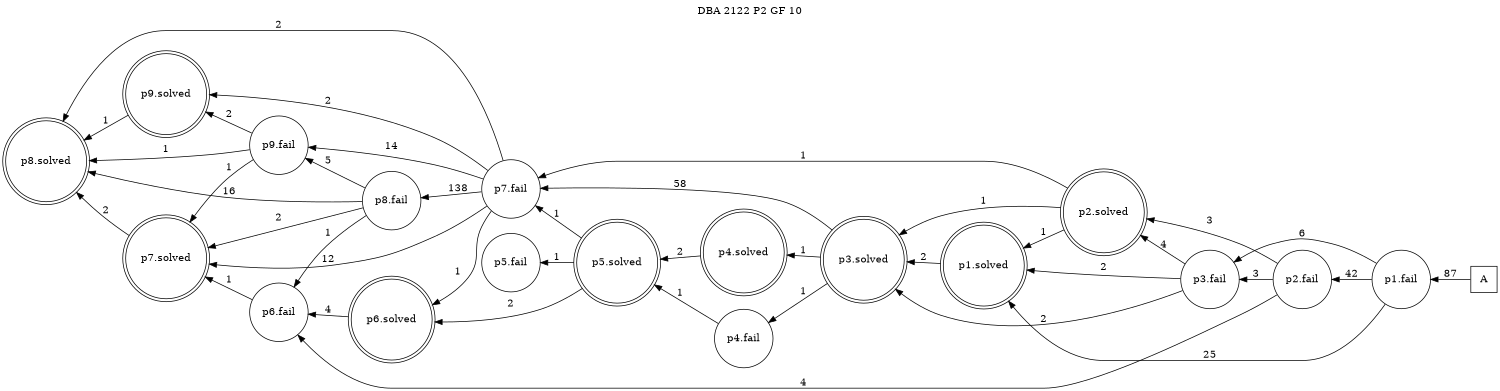 digraph DBA_2122_P2_GF_10 {
labelloc="tl"
label= " DBA 2122 P2 GF 10 "
rankdir="RL";
graph [ size=" 10 , 10 !"]

"A" [shape="square" label="A"]
"p1.fail" [shape="circle" label="p1.fail"]
"p1.solved" [shape="doublecircle" label="p1.solved"]
"p2.fail" [shape="circle" label="p2.fail"]
"p3.fail" [shape="circle" label="p3.fail"]
"p3.solved" [shape="doublecircle" label="p3.solved"]
"p2.solved" [shape="doublecircle" label="p2.solved"]
"p4.solved" [shape="doublecircle" label="p4.solved"]
"p5.solved" [shape="doublecircle" label="p5.solved"]
"p7.fail" [shape="circle" label="p7.fail"]
"p4.fail" [shape="circle" label="p4.fail"]
"p5.fail" [shape="circle" label="p5.fail"]
"p6.solved" [shape="doublecircle" label="p6.solved"]
"p6.fail" [shape="circle" label="p6.fail"]
"p7.solved" [shape="doublecircle" label="p7.solved"]
"p8.fail" [shape="circle" label="p8.fail"]
"p8.solved" [shape="doublecircle" label="p8.solved"]
"p9.fail" [shape="circle" label="p9.fail"]
"p9.solved" [shape="doublecircle" label="p9.solved"]
"A" -> "p1.fail" [ label=87]
"p1.fail" -> "p1.solved" [ label=25]
"p1.fail" -> "p2.fail" [ label=42]
"p1.fail" -> "p3.fail" [ label=6]
"p1.solved" -> "p3.solved" [ label=2]
"p2.fail" -> "p3.fail" [ label=3]
"p2.fail" -> "p2.solved" [ label=3]
"p2.fail" -> "p6.fail" [ label=4]
"p3.fail" -> "p1.solved" [ label=2]
"p3.fail" -> "p3.solved" [ label=2]
"p3.fail" -> "p2.solved" [ label=4]
"p3.solved" -> "p4.solved" [ label=1]
"p3.solved" -> "p7.fail" [ label=58]
"p3.solved" -> "p4.fail" [ label=1]
"p2.solved" -> "p1.solved" [ label=1]
"p2.solved" -> "p3.solved" [ label=1]
"p2.solved" -> "p7.fail" [ label=1]
"p4.solved" -> "p5.solved" [ label=2]
"p5.solved" -> "p7.fail" [ label=1]
"p5.solved" -> "p5.fail" [ label=1]
"p5.solved" -> "p6.solved" [ label=2]
"p7.fail" -> "p6.solved" [ label=1]
"p7.fail" -> "p7.solved" [ label=12]
"p7.fail" -> "p8.fail" [ label=138]
"p7.fail" -> "p8.solved" [ label=2]
"p7.fail" -> "p9.fail" [ label=14]
"p7.fail" -> "p9.solved" [ label=2]
"p4.fail" -> "p5.solved" [ label=1]
"p6.solved" -> "p6.fail" [ label=4]
"p6.fail" -> "p7.solved" [ label=1]
"p7.solved" -> "p8.solved" [ label=2]
"p8.fail" -> "p6.fail" [ label=1]
"p8.fail" -> "p7.solved" [ label=2]
"p8.fail" -> "p8.solved" [ label=16]
"p8.fail" -> "p9.fail" [ label=5]
"p9.fail" -> "p7.solved" [ label=1]
"p9.fail" -> "p8.solved" [ label=1]
"p9.fail" -> "p9.solved" [ label=2]
"p9.solved" -> "p8.solved" [ label=1]
}

